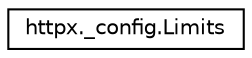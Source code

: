 digraph "Graphical Class Hierarchy"
{
 // LATEX_PDF_SIZE
  edge [fontname="Helvetica",fontsize="10",labelfontname="Helvetica",labelfontsize="10"];
  node [fontname="Helvetica",fontsize="10",shape=record];
  rankdir="LR";
  Node0 [label="httpx._config.Limits",height=0.2,width=0.4,color="black", fillcolor="white", style="filled",URL="$classhttpx_1_1__config_1_1Limits.html",tooltip=" "];
}
